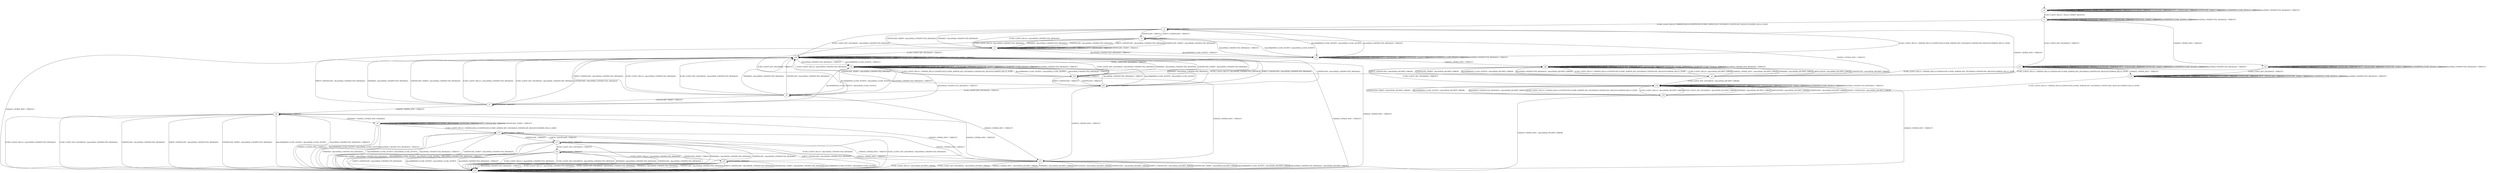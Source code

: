 digraph h6 {
s0 [label="s0"];
s1 [label="s1"];
s2 [label="s2"];
s10 [label="s10"];
s11 [label="s11"];
s3 [label="s3"];
s4 [label="s4"];
s5 [label="s5"];
s16 [label="s16"];
s20 [label="s20"];
s24 [label="s24"];
s25 [label="s25"];
s6 [label="s6"];
s12 [label="s12"];
s19 [label="s19"];
s22 [label="s22"];
s26 [label="s26"];
s7 [label="s7"];
s13 [label="s13"];
s14 [label="s14"];
s18 [label="s18"];
s8 [label="s8"];
s9 [label="s9"];
s15 [label="s15"];
s17 [label="s17"];
s21 [label="s21"];
s23 [label="s23"];
s0 -> s1 [label="ECDH_CLIENT_HELLO / HELLO_VERIFY_REQUEST"];
s0 -> s0 [label="ECDH_CLIENT_KEY_EXCHANGE / TIMEOUT"];
s0 -> s0 [label="CHANGE_CIPHER_SPEC / TIMEOUT"];
s0 -> s0 [label="FINISHED / TIMEOUT"];
s0 -> s0 [label="APPLICATION / TIMEOUT"];
s0 -> s0 [label="CERTIFICATE / TIMEOUT"];
s0 -> s0 [label="EMPTY_CERTIFICATE / TIMEOUT"];
s0 -> s0 [label="CERTIFICATE_VERIFY / TIMEOUT"];
s0 -> s0 [label="Alert(WARNING,CLOSE_NOTIFY) / TIMEOUT"];
s0 -> s0 [label="Alert(FATAL,UNEXPECTED_MESSAGE) / TIMEOUT"];
s1 -> s2 [label="ECDH_CLIENT_HELLO / SERVER_HELLO,CERTIFICATE,ECDHE_SERVER_KEY_EXCHANGE,CERTIFICATE_REQUEST,SERVER_HELLO_DONE"];
s1 -> s11 [label="ECDH_CLIENT_KEY_EXCHANGE / TIMEOUT"];
s1 -> s10 [label="CHANGE_CIPHER_SPEC / TIMEOUT"];
s1 -> s1 [label="FINISHED / TIMEOUT"];
s1 -> s1 [label="APPLICATION / TIMEOUT"];
s1 -> s1 [label="CERTIFICATE / TIMEOUT"];
s1 -> s1 [label="EMPTY_CERTIFICATE / TIMEOUT"];
s1 -> s1 [label="CERTIFICATE_VERIFY / TIMEOUT"];
s1 -> s1 [label="Alert(WARNING,CLOSE_NOTIFY) / TIMEOUT"];
s1 -> s1 [label="Alert(FATAL,UNEXPECTED_MESSAGE) / TIMEOUT"];
s2 -> s3 [label="ECDH_CLIENT_HELLO / Alert(FATAL,UNEXPECTED_MESSAGE)"];
s2 -> s24 [label="ECDH_CLIENT_KEY_EXCHANGE / Alert(FATAL,UNEXPECTED_MESSAGE)"];
s2 -> s4 [label="CHANGE_CIPHER_SPEC / TIMEOUT"];
s2 -> s3 [label="FINISHED / Alert(FATAL,UNEXPECTED_MESSAGE)"];
s2 -> s2 [label="APPLICATION / TIMEOUT"];
s2 -> s5 [label="CERTIFICATE / TIMEOUT"];
s2 -> s5 [label="EMPTY_CERTIFICATE / TIMEOUT"];
s2 -> s3 [label="CERTIFICATE_VERIFY / Alert(FATAL,UNEXPECTED_MESSAGE)"];
s2 -> s25 [label="Alert(WARNING,CLOSE_NOTIFY) / Alert(FATAL,CLOSE_NOTIFY)"];
s2 -> s25 [label="Alert(FATAL,UNEXPECTED_MESSAGE) / TIMEOUT"];
s10 -> s4 [label="ECDH_CLIENT_HELLO / SERVER_HELLO,CERTIFICATE,ECDHE_SERVER_KEY_EXCHANGE,CERTIFICATE_REQUEST,SERVER_HELLO_DONE"];
s10 -> s16 [label="ECDH_CLIENT_KEY_EXCHANGE / TIMEOUT"];
s10 -> s10 [label="CHANGE_CIPHER_SPEC / TIMEOUT"];
s10 -> s10 [label="FINISHED / TIMEOUT"];
s10 -> s10 [label="APPLICATION / TIMEOUT"];
s10 -> s10 [label="CERTIFICATE / TIMEOUT"];
s10 -> s10 [label="EMPTY_CERTIFICATE / TIMEOUT"];
s10 -> s10 [label="CERTIFICATE_VERIFY / TIMEOUT"];
s10 -> s10 [label="Alert(WARNING,CLOSE_NOTIFY) / TIMEOUT"];
s10 -> s10 [label="Alert(FATAL,UNEXPECTED_MESSAGE) / TIMEOUT"];
s11 -> s20 [label="ECDH_CLIENT_HELLO / SERVER_HELLO,CERTIFICATE,ECDHE_SERVER_KEY_EXCHANGE,CERTIFICATE_REQUEST,SERVER_HELLO_DONE"];
s11 -> s11 [label="ECDH_CLIENT_KEY_EXCHANGE / TIMEOUT"];
s11 -> s16 [label="CHANGE_CIPHER_SPEC / TIMEOUT"];
s11 -> s11 [label="FINISHED / TIMEOUT"];
s11 -> s11 [label="APPLICATION / TIMEOUT"];
s11 -> s11 [label="CERTIFICATE / TIMEOUT"];
s11 -> s11 [label="EMPTY_CERTIFICATE / TIMEOUT"];
s11 -> s11 [label="CERTIFICATE_VERIFY / TIMEOUT"];
s11 -> s11 [label="Alert(WARNING,CLOSE_NOTIFY) / TIMEOUT"];
s11 -> s11 [label="Alert(FATAL,UNEXPECTED_MESSAGE) / TIMEOUT"];
s3 -> s3 [label="ECDH_CLIENT_HELLO / TIMEOUT"];
s3 -> s24 [label="ECDH_CLIENT_KEY_EXCHANGE / TIMEOUT"];
s3 -> s19 [label="CHANGE_CIPHER_SPEC / TIMEOUT"];
s3 -> s3 [label="FINISHED / TIMEOUT"];
s3 -> s3 [label="APPLICATION / TIMEOUT"];
s3 -> s3 [label="CERTIFICATE / TIMEOUT"];
s3 -> s3 [label="EMPTY_CERTIFICATE / TIMEOUT"];
s3 -> s3 [label="CERTIFICATE_VERIFY / TIMEOUT"];
s3 -> s25 [label="Alert(WARNING,CLOSE_NOTIFY) / TIMEOUT"];
s3 -> s25 [label="Alert(FATAL,UNEXPECTED_MESSAGE) / TIMEOUT"];
s4 -> s26 [label="ECDH_CLIENT_HELLO / Alert(FATAL,DECRYPT_ERROR)"];
s4 -> s12 [label="ECDH_CLIENT_KEY_EXCHANGE / Alert(FATAL,DECRYPT_ERROR)"];
s4 -> s26 [label="CHANGE_CIPHER_SPEC / Alert(FATAL,DECRYPT_ERROR)"];
s4 -> s26 [label="FINISHED / Alert(FATAL,DECRYPT_ERROR)"];
s4 -> s26 [label="APPLICATION / Alert(FATAL,DECRYPT_ERROR)"];
s4 -> s26 [label="CERTIFICATE / Alert(FATAL,DECRYPT_ERROR)"];
s4 -> s26 [label="EMPTY_CERTIFICATE / Alert(FATAL,DECRYPT_ERROR)"];
s4 -> s26 [label="CERTIFICATE_VERIFY / Alert(FATAL,DECRYPT_ERROR)"];
s4 -> s26 [label="Alert(WARNING,CLOSE_NOTIFY) / Alert(FATAL,DECRYPT_ERROR)"];
s4 -> s26 [label="Alert(FATAL,UNEXPECTED_MESSAGE) / Alert(FATAL,DECRYPT_ERROR)"];
s5 -> s3 [label="ECDH_CLIENT_HELLO / Alert(FATAL,UNEXPECTED_MESSAGE)"];
s5 -> s6 [label="ECDH_CLIENT_KEY_EXCHANGE / TIMEOUT"];
s5 -> s4 [label="CHANGE_CIPHER_SPEC / TIMEOUT"];
s5 -> s3 [label="FINISHED / Alert(FATAL,UNEXPECTED_MESSAGE)"];
s5 -> s5 [label="APPLICATION / TIMEOUT"];
s5 -> s3 [label="CERTIFICATE / Alert(FATAL,UNEXPECTED_MESSAGE)"];
s5 -> s3 [label="EMPTY_CERTIFICATE / Alert(FATAL,UNEXPECTED_MESSAGE)"];
s5 -> s3 [label="CERTIFICATE_VERIFY / Alert(FATAL,UNEXPECTED_MESSAGE)"];
s5 -> s25 [label="Alert(WARNING,CLOSE_NOTIFY) / Alert(FATAL,CLOSE_NOTIFY)"];
s5 -> s25 [label="Alert(FATAL,UNEXPECTED_MESSAGE) / TIMEOUT"];
s16 -> s18 [label="ECDH_CLIENT_HELLO / SERVER_HELLO,CERTIFICATE,ECDHE_SERVER_KEY_EXCHANGE,CERTIFICATE_REQUEST,SERVER_HELLO_DONE"];
s16 -> s16 [label="ECDH_CLIENT_KEY_EXCHANGE / TIMEOUT"];
s16 -> s16 [label="CHANGE_CIPHER_SPEC / TIMEOUT"];
s16 -> s16 [label="FINISHED / TIMEOUT"];
s16 -> s16 [label="APPLICATION / TIMEOUT"];
s16 -> s16 [label="CERTIFICATE / TIMEOUT"];
s16 -> s16 [label="EMPTY_CERTIFICATE / TIMEOUT"];
s16 -> s16 [label="CERTIFICATE_VERIFY / TIMEOUT"];
s16 -> s16 [label="Alert(WARNING,CLOSE_NOTIFY) / TIMEOUT"];
s16 -> s16 [label="Alert(FATAL,UNEXPECTED_MESSAGE) / TIMEOUT"];
s20 -> s24 [label="ECDH_CLIENT_HELLO / Alert(FATAL,UNEXPECTED_MESSAGE)"];
s20 -> s24 [label="ECDH_CLIENT_KEY_EXCHANGE / Alert(FATAL,UNEXPECTED_MESSAGE)"];
s20 -> s13 [label="CHANGE_CIPHER_SPEC / TIMEOUT"];
s20 -> s24 [label="FINISHED / Alert(FATAL,UNEXPECTED_MESSAGE)"];
s20 -> s20 [label="APPLICATION / TIMEOUT"];
s20 -> s22 [label="CERTIFICATE / TIMEOUT"];
s20 -> s22 [label="EMPTY_CERTIFICATE / TIMEOUT"];
s20 -> s24 [label="CERTIFICATE_VERIFY / Alert(FATAL,UNEXPECTED_MESSAGE)"];
s20 -> s14 [label="Alert(WARNING,CLOSE_NOTIFY) / Alert(FATAL,CLOSE_NOTIFY)"];
s20 -> s14 [label="Alert(FATAL,UNEXPECTED_MESSAGE) / TIMEOUT"];
s24 -> s24 [label="ECDH_CLIENT_HELLO / TIMEOUT"];
s24 -> s24 [label="ECDH_CLIENT_KEY_EXCHANGE / TIMEOUT"];
s24 -> s19 [label="CHANGE_CIPHER_SPEC / TIMEOUT"];
s24 -> s24 [label="FINISHED / TIMEOUT"];
s24 -> s24 [label="APPLICATION / TIMEOUT"];
s24 -> s24 [label="CERTIFICATE / TIMEOUT"];
s24 -> s24 [label="EMPTY_CERTIFICATE / TIMEOUT"];
s24 -> s24 [label="CERTIFICATE_VERIFY / TIMEOUT"];
s24 -> s14 [label="Alert(WARNING,CLOSE_NOTIFY) / TIMEOUT"];
s24 -> s14 [label="Alert(FATAL,UNEXPECTED_MESSAGE) / TIMEOUT"];
s25 -> s2 [label="ECDH_CLIENT_HELLO / SERVER_HELLO,CERTIFICATE,ECDHE_SERVER_KEY_EXCHANGE,CERTIFICATE_REQUEST,SERVER_HELLO_DONE"];
s25 -> s14 [label="ECDH_CLIENT_KEY_EXCHANGE / TIMEOUT"];
s25 -> s26 [label="CHANGE_CIPHER_SPEC / TIMEOUT"];
s25 -> s25 [label="FINISHED / TIMEOUT"];
s25 -> s25 [label="APPLICATION / TIMEOUT"];
s25 -> s25 [label="CERTIFICATE / TIMEOUT"];
s25 -> s25 [label="EMPTY_CERTIFICATE / TIMEOUT"];
s25 -> s25 [label="CERTIFICATE_VERIFY / TIMEOUT"];
s25 -> s25 [label="Alert(WARNING,CLOSE_NOTIFY) / TIMEOUT"];
s25 -> s25 [label="Alert(FATAL,UNEXPECTED_MESSAGE) / TIMEOUT"];
s6 -> s24 [label="ECDH_CLIENT_HELLO / Alert(FATAL,UNEXPECTED_MESSAGE)"];
s6 -> s24 [label="ECDH_CLIENT_KEY_EXCHANGE / Alert(FATAL,UNEXPECTED_MESSAGE)"];
s6 -> s13 [label="CHANGE_CIPHER_SPEC / TIMEOUT"];
s6 -> s24 [label="FINISHED / Alert(FATAL,UNEXPECTED_MESSAGE)"];
s6 -> s6 [label="APPLICATION / TIMEOUT"];
s6 -> s24 [label="CERTIFICATE / Alert(FATAL,UNEXPECTED_MESSAGE)"];
s6 -> s24 [label="EMPTY_CERTIFICATE / Alert(FATAL,UNEXPECTED_MESSAGE)"];
s6 -> s7 [label="CERTIFICATE_VERIFY / TIMEOUT"];
s6 -> s14 [label="Alert(WARNING,CLOSE_NOTIFY) / Alert(FATAL,CLOSE_NOTIFY)"];
s6 -> s14 [label="Alert(FATAL,UNEXPECTED_MESSAGE) / TIMEOUT"];
s12 -> s18 [label="ECDH_CLIENT_HELLO / SERVER_HELLO,CERTIFICATE,ECDHE_SERVER_KEY_EXCHANGE,CERTIFICATE_REQUEST,SERVER_HELLO_DONE"];
s12 -> s12 [label="ECDH_CLIENT_KEY_EXCHANGE / TIMEOUT"];
s12 -> s19 [label="CHANGE_CIPHER_SPEC / TIMEOUT"];
s12 -> s12 [label="FINISHED / TIMEOUT"];
s12 -> s12 [label="APPLICATION / TIMEOUT"];
s12 -> s12 [label="CERTIFICATE / TIMEOUT"];
s12 -> s12 [label="EMPTY_CERTIFICATE / TIMEOUT"];
s12 -> s12 [label="CERTIFICATE_VERIFY / TIMEOUT"];
s12 -> s12 [label="Alert(WARNING,CLOSE_NOTIFY) / TIMEOUT"];
s12 -> s12 [label="Alert(FATAL,UNEXPECTED_MESSAGE) / TIMEOUT"];
s19 -> s19 [label="ECDH_CLIENT_HELLO / TIMEOUT"];
s19 -> s19 [label="ECDH_CLIENT_KEY_EXCHANGE / TIMEOUT"];
s19 -> s19 [label="CHANGE_CIPHER_SPEC / TIMEOUT"];
s19 -> s19 [label="FINISHED / TIMEOUT"];
s19 -> s19 [label="APPLICATION / TIMEOUT"];
s19 -> s19 [label="CERTIFICATE / TIMEOUT"];
s19 -> s19 [label="EMPTY_CERTIFICATE / TIMEOUT"];
s19 -> s19 [label="CERTIFICATE_VERIFY / TIMEOUT"];
s19 -> s19 [label="Alert(WARNING,CLOSE_NOTIFY) / TIMEOUT"];
s19 -> s19 [label="Alert(FATAL,UNEXPECTED_MESSAGE) / TIMEOUT"];
s22 -> s24 [label="ECDH_CLIENT_HELLO / Alert(FATAL,UNEXPECTED_MESSAGE)"];
s22 -> s6 [label="ECDH_CLIENT_KEY_EXCHANGE / TIMEOUT"];
s22 -> s13 [label="CHANGE_CIPHER_SPEC / TIMEOUT"];
s22 -> s24 [label="FINISHED / Alert(FATAL,UNEXPECTED_MESSAGE)"];
s22 -> s22 [label="APPLICATION / TIMEOUT"];
s22 -> s24 [label="CERTIFICATE / Alert(FATAL,UNEXPECTED_MESSAGE)"];
s22 -> s24 [label="EMPTY_CERTIFICATE / Alert(FATAL,UNEXPECTED_MESSAGE)"];
s22 -> s24 [label="CERTIFICATE_VERIFY / Alert(FATAL,UNEXPECTED_MESSAGE)"];
s22 -> s14 [label="Alert(WARNING,CLOSE_NOTIFY) / Alert(FATAL,CLOSE_NOTIFY)"];
s22 -> s14 [label="Alert(FATAL,UNEXPECTED_MESSAGE) / TIMEOUT"];
s26 -> s4 [label="ECDH_CLIENT_HELLO / SERVER_HELLO,CERTIFICATE,ECDHE_SERVER_KEY_EXCHANGE,CERTIFICATE_REQUEST,SERVER_HELLO_DONE"];
s26 -> s12 [label="ECDH_CLIENT_KEY_EXCHANGE / TIMEOUT"];
s26 -> s26 [label="CHANGE_CIPHER_SPEC / TIMEOUT"];
s26 -> s26 [label="FINISHED / TIMEOUT"];
s26 -> s26 [label="APPLICATION / TIMEOUT"];
s26 -> s26 [label="CERTIFICATE / TIMEOUT"];
s26 -> s26 [label="EMPTY_CERTIFICATE / TIMEOUT"];
s26 -> s26 [label="CERTIFICATE_VERIFY / TIMEOUT"];
s26 -> s26 [label="Alert(WARNING,CLOSE_NOTIFY) / TIMEOUT"];
s26 -> s26 [label="Alert(FATAL,UNEXPECTED_MESSAGE) / TIMEOUT"];
s7 -> s24 [label="ECDH_CLIENT_HELLO / Alert(FATAL,UNEXPECTED_MESSAGE)"];
s7 -> s24 [label="ECDH_CLIENT_KEY_EXCHANGE / Alert(FATAL,UNEXPECTED_MESSAGE)"];
s7 -> s8 [label="CHANGE_CIPHER_SPEC / TIMEOUT"];
s7 -> s24 [label="FINISHED / Alert(FATAL,UNEXPECTED_MESSAGE)"];
s7 -> s7 [label="APPLICATION / TIMEOUT"];
s7 -> s24 [label="CERTIFICATE / Alert(FATAL,UNEXPECTED_MESSAGE)"];
s7 -> s24 [label="EMPTY_CERTIFICATE / Alert(FATAL,UNEXPECTED_MESSAGE)"];
s7 -> s24 [label="CERTIFICATE_VERIFY / Alert(FATAL,UNEXPECTED_MESSAGE)"];
s7 -> s14 [label="Alert(WARNING,CLOSE_NOTIFY) / Alert(FATAL,CLOSE_NOTIFY)"];
s7 -> s14 [label="Alert(FATAL,UNEXPECTED_MESSAGE) / TIMEOUT"];
s13 -> s19 [label="ECDH_CLIENT_HELLO / Alert(FATAL,DECRYPT_ERROR)"];
s13 -> s19 [label="ECDH_CLIENT_KEY_EXCHANGE / Alert(FATAL,DECRYPT_ERROR)"];
s13 -> s19 [label="CHANGE_CIPHER_SPEC / Alert(FATAL,DECRYPT_ERROR)"];
s13 -> s19 [label="FINISHED / Alert(FATAL,DECRYPT_ERROR)"];
s13 -> s19 [label="APPLICATION / Alert(FATAL,DECRYPT_ERROR)"];
s13 -> s19 [label="CERTIFICATE / Alert(FATAL,DECRYPT_ERROR)"];
s13 -> s19 [label="EMPTY_CERTIFICATE / Alert(FATAL,DECRYPT_ERROR)"];
s13 -> s19 [label="CERTIFICATE_VERIFY / Alert(FATAL,DECRYPT_ERROR)"];
s13 -> s19 [label="Alert(WARNING,CLOSE_NOTIFY) / Alert(FATAL,DECRYPT_ERROR)"];
s13 -> s19 [label="Alert(FATAL,UNEXPECTED_MESSAGE) / Alert(FATAL,DECRYPT_ERROR)"];
s14 -> s20 [label="ECDH_CLIENT_HELLO / SERVER_HELLO,CERTIFICATE,ECDHE_SERVER_KEY_EXCHANGE,CERTIFICATE_REQUEST,SERVER_HELLO_DONE"];
s14 -> s14 [label="ECDH_CLIENT_KEY_EXCHANGE / TIMEOUT"];
s14 -> s19 [label="CHANGE_CIPHER_SPEC / TIMEOUT"];
s14 -> s14 [label="FINISHED / TIMEOUT"];
s14 -> s14 [label="APPLICATION / TIMEOUT"];
s14 -> s14 [label="CERTIFICATE / TIMEOUT"];
s14 -> s14 [label="EMPTY_CERTIFICATE / TIMEOUT"];
s14 -> s14 [label="CERTIFICATE_VERIFY / TIMEOUT"];
s14 -> s14 [label="Alert(WARNING,CLOSE_NOTIFY) / TIMEOUT"];
s14 -> s14 [label="Alert(FATAL,UNEXPECTED_MESSAGE) / TIMEOUT"];
s18 -> s12 [label="ECDH_CLIENT_HELLO / Alert(FATAL,DECRYPT_ERROR)"];
s18 -> s12 [label="ECDH_CLIENT_KEY_EXCHANGE / Alert(FATAL,DECRYPT_ERROR)"];
s18 -> s19 [label="CHANGE_CIPHER_SPEC / Alert(FATAL,DECRYPT_ERROR)"];
s18 -> s12 [label="FINISHED / Alert(FATAL,DECRYPT_ERROR)"];
s18 -> s12 [label="APPLICATION / Alert(FATAL,DECRYPT_ERROR)"];
s18 -> s12 [label="CERTIFICATE / Alert(FATAL,DECRYPT_ERROR)"];
s18 -> s12 [label="EMPTY_CERTIFICATE / Alert(FATAL,DECRYPT_ERROR)"];
s18 -> s12 [label="CERTIFICATE_VERIFY / Alert(FATAL,DECRYPT_ERROR)"];
s18 -> s12 [label="Alert(WARNING,CLOSE_NOTIFY) / Alert(FATAL,DECRYPT_ERROR)"];
s18 -> s12 [label="Alert(FATAL,UNEXPECTED_MESSAGE) / Alert(FATAL,DECRYPT_ERROR)"];
s8 -> s19 [label="ECDH_CLIENT_HELLO / Alert(FATAL,UNEXPECTED_MESSAGE)"];
s8 -> s19 [label="ECDH_CLIENT_KEY_EXCHANGE / Alert(FATAL,UNEXPECTED_MESSAGE)"];
s8 -> s13 [label="CHANGE_CIPHER_SPEC / TIMEOUT"];
s8 -> s9 [label="FINISHED / CHANGE_CIPHER_SPEC,FINISHED"];
s8 -> s8 [label="APPLICATION / TIMEOUT"];
s8 -> s19 [label="CERTIFICATE / Alert(FATAL,UNEXPECTED_MESSAGE)"];
s8 -> s19 [label="EMPTY_CERTIFICATE / Alert(FATAL,UNEXPECTED_MESSAGE)"];
s8 -> s19 [label="CERTIFICATE_VERIFY / Alert(FATAL,UNEXPECTED_MESSAGE)"];
s8 -> s19 [label="Alert(WARNING,CLOSE_NOTIFY) / Alert(FATAL,CLOSE_NOTIFY)"];
s8 -> s19 [label="Alert(FATAL,UNEXPECTED_MESSAGE) / TIMEOUT"];
s9 -> s15 [label="ECDH_CLIENT_HELLO / SERVER_HELLO,CERTIFICATE,ECDHE_SERVER_KEY_EXCHANGE,CERTIFICATE_REQUEST,SERVER_HELLO_DONE"];
s9 -> s9 [label="ECDH_CLIENT_KEY_EXCHANGE / TIMEOUT"];
s9 -> s19 [label="CHANGE_CIPHER_SPEC / TIMEOUT"];
s9 -> s9 [label="FINISHED / TIMEOUT"];
s9 -> s9 [label="APPLICATION / APPLICATION"];
s9 -> s9 [label="CERTIFICATE / TIMEOUT"];
s9 -> s9 [label="EMPTY_CERTIFICATE / TIMEOUT"];
s9 -> s9 [label="CERTIFICATE_VERIFY / TIMEOUT"];
s9 -> s19 [label="Alert(WARNING,CLOSE_NOTIFY) / Alert(FATAL,CLOSE_NOTIFY)"];
s9 -> s19 [label="Alert(FATAL,UNEXPECTED_MESSAGE) / TIMEOUT"];
s15 -> s19 [label="ECDH_CLIENT_HELLO / Alert(FATAL,UNEXPECTED_MESSAGE)"];
s15 -> s19 [label="ECDH_CLIENT_KEY_EXCHANGE / Alert(FATAL,UNEXPECTED_MESSAGE)"];
s15 -> s13 [label="CHANGE_CIPHER_SPEC / TIMEOUT"];
s15 -> s19 [label="FINISHED / Alert(FATAL,UNEXPECTED_MESSAGE)"];
s15 -> s15 [label="APPLICATION / TIMEOUT"];
s15 -> s17 [label="CERTIFICATE / TIMEOUT"];
s15 -> s17 [label="EMPTY_CERTIFICATE / TIMEOUT"];
s15 -> s19 [label="CERTIFICATE_VERIFY / Alert(FATAL,UNEXPECTED_MESSAGE)"];
s15 -> s19 [label="Alert(WARNING,CLOSE_NOTIFY) / Alert(FATAL,CLOSE_NOTIFY)"];
s15 -> s19 [label="Alert(FATAL,UNEXPECTED_MESSAGE) / TIMEOUT"];
s17 -> s19 [label="ECDH_CLIENT_HELLO / Alert(FATAL,UNEXPECTED_MESSAGE)"];
s17 -> s21 [label="ECDH_CLIENT_KEY_EXCHANGE / TIMEOUT"];
s17 -> s13 [label="CHANGE_CIPHER_SPEC / TIMEOUT"];
s17 -> s19 [label="FINISHED / Alert(FATAL,UNEXPECTED_MESSAGE)"];
s17 -> s17 [label="APPLICATION / TIMEOUT"];
s17 -> s19 [label="CERTIFICATE / Alert(FATAL,UNEXPECTED_MESSAGE)"];
s17 -> s19 [label="EMPTY_CERTIFICATE / Alert(FATAL,UNEXPECTED_MESSAGE)"];
s17 -> s19 [label="CERTIFICATE_VERIFY / Alert(FATAL,UNEXPECTED_MESSAGE)"];
s17 -> s19 [label="Alert(WARNING,CLOSE_NOTIFY) / Alert(FATAL,CLOSE_NOTIFY)"];
s17 -> s19 [label="Alert(FATAL,UNEXPECTED_MESSAGE) / TIMEOUT"];
s21 -> s19 [label="ECDH_CLIENT_HELLO / Alert(FATAL,UNEXPECTED_MESSAGE)"];
s21 -> s19 [label="ECDH_CLIENT_KEY_EXCHANGE / Alert(FATAL,UNEXPECTED_MESSAGE)"];
s21 -> s13 [label="CHANGE_CIPHER_SPEC / TIMEOUT"];
s21 -> s19 [label="FINISHED / Alert(FATAL,UNEXPECTED_MESSAGE)"];
s21 -> s21 [label="APPLICATION / TIMEOUT"];
s21 -> s19 [label="CERTIFICATE / Alert(FATAL,UNEXPECTED_MESSAGE)"];
s21 -> s19 [label="EMPTY_CERTIFICATE / Alert(FATAL,UNEXPECTED_MESSAGE)"];
s21 -> s23 [label="CERTIFICATE_VERIFY / TIMEOUT"];
s21 -> s19 [label="Alert(WARNING,CLOSE_NOTIFY) / Alert(FATAL,CLOSE_NOTIFY)"];
s21 -> s19 [label="Alert(FATAL,UNEXPECTED_MESSAGE) / TIMEOUT"];
s23 -> s19 [label="ECDH_CLIENT_HELLO / Alert(FATAL,UNEXPECTED_MESSAGE)"];
s23 -> s19 [label="ECDH_CLIENT_KEY_EXCHANGE / Alert(FATAL,UNEXPECTED_MESSAGE)"];
s23 -> s8 [label="CHANGE_CIPHER_SPEC / TIMEOUT"];
s23 -> s19 [label="FINISHED / Alert(FATAL,UNEXPECTED_MESSAGE)"];
s23 -> s23 [label="APPLICATION / TIMEOUT"];
s23 -> s19 [label="CERTIFICATE / Alert(FATAL,UNEXPECTED_MESSAGE)"];
s23 -> s19 [label="EMPTY_CERTIFICATE / Alert(FATAL,UNEXPECTED_MESSAGE)"];
s23 -> s19 [label="CERTIFICATE_VERIFY / Alert(FATAL,UNEXPECTED_MESSAGE)"];
s23 -> s19 [label="Alert(WARNING,CLOSE_NOTIFY) / Alert(FATAL,CLOSE_NOTIFY)"];
s23 -> s19 [label="Alert(FATAL,UNEXPECTED_MESSAGE) / TIMEOUT"];
__start0 [shape=none, label=""];
__start0 -> s0 [label=""];
}
